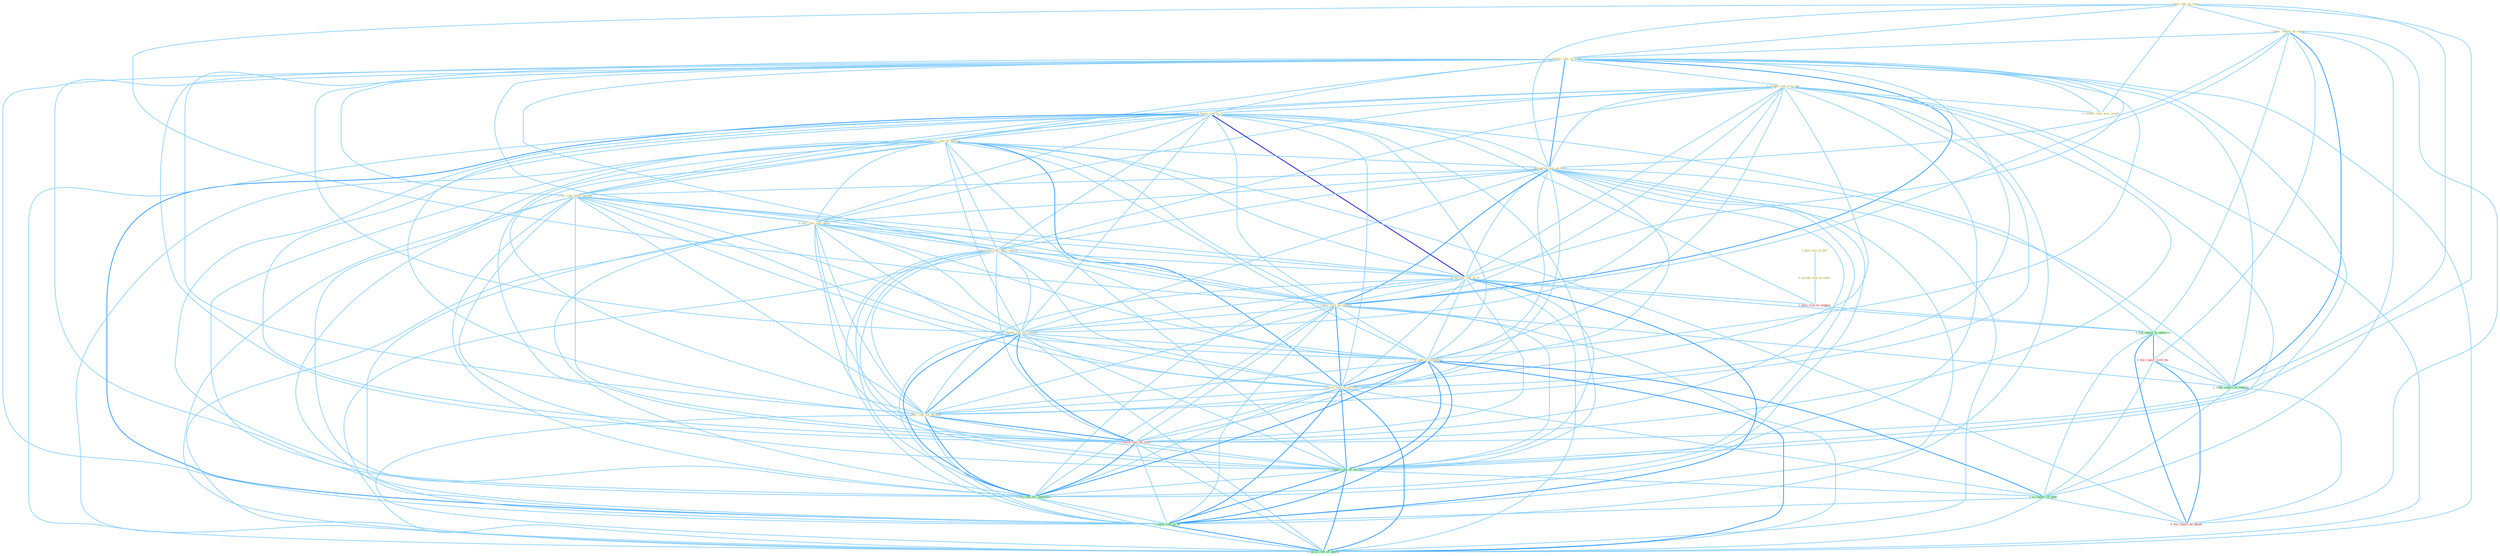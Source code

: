 Graph G{ 
    node
    [shape=polygon,style=filled,width=.5,height=.06,color="#BDFCC9",fixedsize=true,fontsize=4,
    fontcolor="#2f4f4f"];
    {node
    [color="#ffffe0", fontcolor="#8b7d6b"] "1_have_rule_on_time " "1_hear_report_on_experi " "1_plai_role_in_fall " "1_review_rate_on_bond " "0_produc_rate_over_dai " "0_accept_risk_in_order " "1_boost_rate_to_% " "0_rais_rate_by_million " "1_downgrad_rate_on_firm " "0_eas_rate_befor_spring " "0_turn_rate_sinc_debut " "1_entitynam_rate_after_expens " "0_increas_rate_to_% " "0_review_rule_over_month " "1_lower_rate_on_number " "0_retain_rate_for_period " "1_is_rate_of_entitynam " "1_lower_rate_of_million " "1_offer_rate_for_packag "}
{node [color="#fff0f5", fontcolor="#b22222"] "1_pose_risk_to_student " "0_file_report_with_the " "0_charg_rate_for_time " "0_file_report_by_phone "}
edge [color="#B0E2FF"];

	"1_have_rule_on_time " -- "1_hear_report_on_experi " [w="1", color="#87cefa" ];
	"1_have_rule_on_time " -- "1_review_rate_on_bond " [w="1", color="#87cefa" ];
	"1_have_rule_on_time " -- "1_downgrad_rate_on_firm " [w="1", color="#87cefa" ];
	"1_have_rule_on_time " -- "0_review_rule_over_month " [w="1", color="#87cefa" ];
	"1_have_rule_on_time " -- "1_lower_rate_on_number " [w="1", color="#87cefa" ];
	"1_have_rule_on_time " -- "0_charg_rate_for_time " [w="1", color="#87cefa" ];
	"1_have_rule_on_time " -- "1_relai_report_on_tendenc " [w="1", color="#87cefa" ];
	"1_hear_report_on_experi " -- "1_review_rate_on_bond " [w="1", color="#87cefa" ];
	"1_hear_report_on_experi " -- "1_downgrad_rate_on_firm " [w="1", color="#87cefa" ];
	"1_hear_report_on_experi " -- "1_lower_rate_on_number " [w="1", color="#87cefa" ];
	"1_hear_report_on_experi " -- "1_file_report_to_network " [w="1", color="#87cefa" ];
	"1_hear_report_on_experi " -- "0_file_report_with_the " [w="1", color="#87cefa" ];
	"1_hear_report_on_experi " -- "1_relai_report_on_tendenc " [w="2", color="#1e90ff" , len=0.8];
	"1_hear_report_on_experi " -- "1_is_report_of_topic " [w="1", color="#87cefa" ];
	"1_hear_report_on_experi " -- "0_file_report_by_phone " [w="1", color="#87cefa" ];
	"1_plai_role_in_fall " -- "0_accept_risk_in_order " [w="1", color="#87cefa" ];
	"1_review_rate_on_bond " -- "0_produc_rate_over_dai " [w="1", color="#87cefa" ];
	"1_review_rate_on_bond " -- "1_boost_rate_to_% " [w="1", color="#87cefa" ];
	"1_review_rate_on_bond " -- "0_rais_rate_by_million " [w="1", color="#87cefa" ];
	"1_review_rate_on_bond " -- "1_downgrad_rate_on_firm " [w="2", color="#1e90ff" , len=0.8];
	"1_review_rate_on_bond " -- "0_eas_rate_befor_spring " [w="1", color="#87cefa" ];
	"1_review_rate_on_bond " -- "0_turn_rate_sinc_debut " [w="1", color="#87cefa" ];
	"1_review_rate_on_bond " -- "1_entitynam_rate_after_expens " [w="1", color="#87cefa" ];
	"1_review_rate_on_bond " -- "0_increas_rate_to_% " [w="1", color="#87cefa" ];
	"1_review_rate_on_bond " -- "0_review_rule_over_month " [w="1", color="#87cefa" ];
	"1_review_rate_on_bond " -- "1_lower_rate_on_number " [w="2", color="#1e90ff" , len=0.8];
	"1_review_rate_on_bond " -- "0_retain_rate_for_period " [w="1", color="#87cefa" ];
	"1_review_rate_on_bond " -- "1_is_rate_of_entitynam " [w="1", color="#87cefa" ];
	"1_review_rate_on_bond " -- "1_lower_rate_of_million " [w="1", color="#87cefa" ];
	"1_review_rate_on_bond " -- "1_offer_rate_for_packag " [w="1", color="#87cefa" ];
	"1_review_rate_on_bond " -- "0_charg_rate_for_time " [w="1", color="#87cefa" ];
	"1_review_rate_on_bond " -- "1_expect_rate_of_increas " [w="1", color="#87cefa" ];
	"1_review_rate_on_bond " -- "1_relai_report_on_tendenc " [w="1", color="#87cefa" ];
	"1_review_rate_on_bond " -- "1_lift_rate_for_entitynam " [w="1", color="#87cefa" ];
	"1_review_rate_on_bond " -- "1_reach_rate_of_% " [w="1", color="#87cefa" ];
	"1_review_rate_on_bond " -- "1_calcul_rate_of_option " [w="1", color="#87cefa" ];
	"0_produc_rate_over_dai " -- "1_boost_rate_to_% " [w="1", color="#87cefa" ];
	"0_produc_rate_over_dai " -- "0_rais_rate_by_million " [w="1", color="#87cefa" ];
	"0_produc_rate_over_dai " -- "1_downgrad_rate_on_firm " [w="1", color="#87cefa" ];
	"0_produc_rate_over_dai " -- "0_eas_rate_befor_spring " [w="1", color="#87cefa" ];
	"0_produc_rate_over_dai " -- "0_turn_rate_sinc_debut " [w="1", color="#87cefa" ];
	"0_produc_rate_over_dai " -- "1_entitynam_rate_after_expens " [w="1", color="#87cefa" ];
	"0_produc_rate_over_dai " -- "0_increas_rate_to_% " [w="1", color="#87cefa" ];
	"0_produc_rate_over_dai " -- "0_review_rule_over_month " [w="1", color="#87cefa" ];
	"0_produc_rate_over_dai " -- "1_lower_rate_on_number " [w="1", color="#87cefa" ];
	"0_produc_rate_over_dai " -- "0_retain_rate_for_period " [w="1", color="#87cefa" ];
	"0_produc_rate_over_dai " -- "1_is_rate_of_entitynam " [w="1", color="#87cefa" ];
	"0_produc_rate_over_dai " -- "1_lower_rate_of_million " [w="1", color="#87cefa" ];
	"0_produc_rate_over_dai " -- "1_offer_rate_for_packag " [w="1", color="#87cefa" ];
	"0_produc_rate_over_dai " -- "0_charg_rate_for_time " [w="1", color="#87cefa" ];
	"0_produc_rate_over_dai " -- "1_expect_rate_of_increas " [w="1", color="#87cefa" ];
	"0_produc_rate_over_dai " -- "1_lift_rate_for_entitynam " [w="1", color="#87cefa" ];
	"0_produc_rate_over_dai " -- "1_reach_rate_of_% " [w="1", color="#87cefa" ];
	"0_produc_rate_over_dai " -- "1_calcul_rate_of_option " [w="1", color="#87cefa" ];
	"0_accept_risk_in_order " -- "1_pose_risk_to_student " [w="1", color="#87cefa" ];
	"1_boost_rate_to_% " -- "0_rais_rate_by_million " [w="1", color="#87cefa" ];
	"1_boost_rate_to_% " -- "1_downgrad_rate_on_firm " [w="1", color="#87cefa" ];
	"1_boost_rate_to_% " -- "0_eas_rate_befor_spring " [w="1", color="#87cefa" ];
	"1_boost_rate_to_% " -- "0_turn_rate_sinc_debut " [w="1", color="#87cefa" ];
	"1_boost_rate_to_% " -- "1_entitynam_rate_after_expens " [w="1", color="#87cefa" ];
	"1_boost_rate_to_% " -- "0_increas_rate_to_% " [w="3", color="#0000cd" , len=0.6];
	"1_boost_rate_to_% " -- "1_lower_rate_on_number " [w="1", color="#87cefa" ];
	"1_boost_rate_to_% " -- "0_retain_rate_for_period " [w="1", color="#87cefa" ];
	"1_boost_rate_to_% " -- "1_is_rate_of_entitynam " [w="1", color="#87cefa" ];
	"1_boost_rate_to_% " -- "1_lower_rate_of_million " [w="1", color="#87cefa" ];
	"1_boost_rate_to_% " -- "1_offer_rate_for_packag " [w="1", color="#87cefa" ];
	"1_boost_rate_to_% " -- "1_pose_risk_to_student " [w="1", color="#87cefa" ];
	"1_boost_rate_to_% " -- "1_file_report_to_network " [w="1", color="#87cefa" ];
	"1_boost_rate_to_% " -- "0_charg_rate_for_time " [w="1", color="#87cefa" ];
	"1_boost_rate_to_% " -- "1_expect_rate_of_increas " [w="1", color="#87cefa" ];
	"1_boost_rate_to_% " -- "1_lift_rate_for_entitynam " [w="1", color="#87cefa" ];
	"1_boost_rate_to_% " -- "1_reach_rate_of_% " [w="2", color="#1e90ff" , len=0.8];
	"1_boost_rate_to_% " -- "1_calcul_rate_of_option " [w="1", color="#87cefa" ];
	"0_rais_rate_by_million " -- "1_downgrad_rate_on_firm " [w="1", color="#87cefa" ];
	"0_rais_rate_by_million " -- "0_eas_rate_befor_spring " [w="1", color="#87cefa" ];
	"0_rais_rate_by_million " -- "0_turn_rate_sinc_debut " [w="1", color="#87cefa" ];
	"0_rais_rate_by_million " -- "1_entitynam_rate_after_expens " [w="1", color="#87cefa" ];
	"0_rais_rate_by_million " -- "0_increas_rate_to_% " [w="1", color="#87cefa" ];
	"0_rais_rate_by_million " -- "1_lower_rate_on_number " [w="1", color="#87cefa" ];
	"0_rais_rate_by_million " -- "0_retain_rate_for_period " [w="1", color="#87cefa" ];
	"0_rais_rate_by_million " -- "1_is_rate_of_entitynam " [w="1", color="#87cefa" ];
	"0_rais_rate_by_million " -- "1_lower_rate_of_million " [w="2", color="#1e90ff" , len=0.8];
	"0_rais_rate_by_million " -- "1_offer_rate_for_packag " [w="1", color="#87cefa" ];
	"0_rais_rate_by_million " -- "0_charg_rate_for_time " [w="1", color="#87cefa" ];
	"0_rais_rate_by_million " -- "1_expect_rate_of_increas " [w="1", color="#87cefa" ];
	"0_rais_rate_by_million " -- "1_lift_rate_for_entitynam " [w="1", color="#87cefa" ];
	"0_rais_rate_by_million " -- "1_reach_rate_of_% " [w="1", color="#87cefa" ];
	"0_rais_rate_by_million " -- "0_file_report_by_phone " [w="1", color="#87cefa" ];
	"0_rais_rate_by_million " -- "1_calcul_rate_of_option " [w="1", color="#87cefa" ];
	"1_downgrad_rate_on_firm " -- "0_eas_rate_befor_spring " [w="1", color="#87cefa" ];
	"1_downgrad_rate_on_firm " -- "0_turn_rate_sinc_debut " [w="1", color="#87cefa" ];
	"1_downgrad_rate_on_firm " -- "1_entitynam_rate_after_expens " [w="1", color="#87cefa" ];
	"1_downgrad_rate_on_firm " -- "0_increas_rate_to_% " [w="1", color="#87cefa" ];
	"1_downgrad_rate_on_firm " -- "1_lower_rate_on_number " [w="2", color="#1e90ff" , len=0.8];
	"1_downgrad_rate_on_firm " -- "0_retain_rate_for_period " [w="1", color="#87cefa" ];
	"1_downgrad_rate_on_firm " -- "1_is_rate_of_entitynam " [w="1", color="#87cefa" ];
	"1_downgrad_rate_on_firm " -- "1_lower_rate_of_million " [w="1", color="#87cefa" ];
	"1_downgrad_rate_on_firm " -- "1_offer_rate_for_packag " [w="1", color="#87cefa" ];
	"1_downgrad_rate_on_firm " -- "0_charg_rate_for_time " [w="1", color="#87cefa" ];
	"1_downgrad_rate_on_firm " -- "1_expect_rate_of_increas " [w="1", color="#87cefa" ];
	"1_downgrad_rate_on_firm " -- "1_relai_report_on_tendenc " [w="1", color="#87cefa" ];
	"1_downgrad_rate_on_firm " -- "1_lift_rate_for_entitynam " [w="1", color="#87cefa" ];
	"1_downgrad_rate_on_firm " -- "1_reach_rate_of_% " [w="1", color="#87cefa" ];
	"1_downgrad_rate_on_firm " -- "1_calcul_rate_of_option " [w="1", color="#87cefa" ];
	"0_eas_rate_befor_spring " -- "0_turn_rate_sinc_debut " [w="1", color="#87cefa" ];
	"0_eas_rate_befor_spring " -- "1_entitynam_rate_after_expens " [w="1", color="#87cefa" ];
	"0_eas_rate_befor_spring " -- "0_increas_rate_to_% " [w="1", color="#87cefa" ];
	"0_eas_rate_befor_spring " -- "1_lower_rate_on_number " [w="1", color="#87cefa" ];
	"0_eas_rate_befor_spring " -- "0_retain_rate_for_period " [w="1", color="#87cefa" ];
	"0_eas_rate_befor_spring " -- "1_is_rate_of_entitynam " [w="1", color="#87cefa" ];
	"0_eas_rate_befor_spring " -- "1_lower_rate_of_million " [w="1", color="#87cefa" ];
	"0_eas_rate_befor_spring " -- "1_offer_rate_for_packag " [w="1", color="#87cefa" ];
	"0_eas_rate_befor_spring " -- "0_charg_rate_for_time " [w="1", color="#87cefa" ];
	"0_eas_rate_befor_spring " -- "1_expect_rate_of_increas " [w="1", color="#87cefa" ];
	"0_eas_rate_befor_spring " -- "1_lift_rate_for_entitynam " [w="1", color="#87cefa" ];
	"0_eas_rate_befor_spring " -- "1_reach_rate_of_% " [w="1", color="#87cefa" ];
	"0_eas_rate_befor_spring " -- "1_calcul_rate_of_option " [w="1", color="#87cefa" ];
	"0_turn_rate_sinc_debut " -- "1_entitynam_rate_after_expens " [w="1", color="#87cefa" ];
	"0_turn_rate_sinc_debut " -- "0_increas_rate_to_% " [w="1", color="#87cefa" ];
	"0_turn_rate_sinc_debut " -- "1_lower_rate_on_number " [w="1", color="#87cefa" ];
	"0_turn_rate_sinc_debut " -- "0_retain_rate_for_period " [w="1", color="#87cefa" ];
	"0_turn_rate_sinc_debut " -- "1_is_rate_of_entitynam " [w="1", color="#87cefa" ];
	"0_turn_rate_sinc_debut " -- "1_lower_rate_of_million " [w="1", color="#87cefa" ];
	"0_turn_rate_sinc_debut " -- "1_offer_rate_for_packag " [w="1", color="#87cefa" ];
	"0_turn_rate_sinc_debut " -- "0_charg_rate_for_time " [w="1", color="#87cefa" ];
	"0_turn_rate_sinc_debut " -- "1_expect_rate_of_increas " [w="1", color="#87cefa" ];
	"0_turn_rate_sinc_debut " -- "1_lift_rate_for_entitynam " [w="1", color="#87cefa" ];
	"0_turn_rate_sinc_debut " -- "1_reach_rate_of_% " [w="1", color="#87cefa" ];
	"0_turn_rate_sinc_debut " -- "1_calcul_rate_of_option " [w="1", color="#87cefa" ];
	"1_entitynam_rate_after_expens " -- "0_increas_rate_to_% " [w="1", color="#87cefa" ];
	"1_entitynam_rate_after_expens " -- "1_lower_rate_on_number " [w="1", color="#87cefa" ];
	"1_entitynam_rate_after_expens " -- "0_retain_rate_for_period " [w="1", color="#87cefa" ];
	"1_entitynam_rate_after_expens " -- "1_is_rate_of_entitynam " [w="1", color="#87cefa" ];
	"1_entitynam_rate_after_expens " -- "1_lower_rate_of_million " [w="1", color="#87cefa" ];
	"1_entitynam_rate_after_expens " -- "1_offer_rate_for_packag " [w="1", color="#87cefa" ];
	"1_entitynam_rate_after_expens " -- "0_charg_rate_for_time " [w="1", color="#87cefa" ];
	"1_entitynam_rate_after_expens " -- "1_expect_rate_of_increas " [w="1", color="#87cefa" ];
	"1_entitynam_rate_after_expens " -- "1_lift_rate_for_entitynam " [w="1", color="#87cefa" ];
	"1_entitynam_rate_after_expens " -- "1_reach_rate_of_% " [w="1", color="#87cefa" ];
	"1_entitynam_rate_after_expens " -- "1_calcul_rate_of_option " [w="1", color="#87cefa" ];
	"0_increas_rate_to_% " -- "1_lower_rate_on_number " [w="1", color="#87cefa" ];
	"0_increas_rate_to_% " -- "0_retain_rate_for_period " [w="1", color="#87cefa" ];
	"0_increas_rate_to_% " -- "1_is_rate_of_entitynam " [w="1", color="#87cefa" ];
	"0_increas_rate_to_% " -- "1_lower_rate_of_million " [w="1", color="#87cefa" ];
	"0_increas_rate_to_% " -- "1_offer_rate_for_packag " [w="1", color="#87cefa" ];
	"0_increas_rate_to_% " -- "1_pose_risk_to_student " [w="1", color="#87cefa" ];
	"0_increas_rate_to_% " -- "1_file_report_to_network " [w="1", color="#87cefa" ];
	"0_increas_rate_to_% " -- "0_charg_rate_for_time " [w="1", color="#87cefa" ];
	"0_increas_rate_to_% " -- "1_expect_rate_of_increas " [w="1", color="#87cefa" ];
	"0_increas_rate_to_% " -- "1_lift_rate_for_entitynam " [w="1", color="#87cefa" ];
	"0_increas_rate_to_% " -- "1_reach_rate_of_% " [w="2", color="#1e90ff" , len=0.8];
	"0_increas_rate_to_% " -- "1_calcul_rate_of_option " [w="1", color="#87cefa" ];
	"1_lower_rate_on_number " -- "0_retain_rate_for_period " [w="1", color="#87cefa" ];
	"1_lower_rate_on_number " -- "1_is_rate_of_entitynam " [w="1", color="#87cefa" ];
	"1_lower_rate_on_number " -- "1_lower_rate_of_million " [w="2", color="#1e90ff" , len=0.8];
	"1_lower_rate_on_number " -- "1_offer_rate_for_packag " [w="1", color="#87cefa" ];
	"1_lower_rate_on_number " -- "0_charg_rate_for_time " [w="1", color="#87cefa" ];
	"1_lower_rate_on_number " -- "1_expect_rate_of_increas " [w="1", color="#87cefa" ];
	"1_lower_rate_on_number " -- "1_relai_report_on_tendenc " [w="1", color="#87cefa" ];
	"1_lower_rate_on_number " -- "1_lift_rate_for_entitynam " [w="1", color="#87cefa" ];
	"1_lower_rate_on_number " -- "1_reach_rate_of_% " [w="1", color="#87cefa" ];
	"1_lower_rate_on_number " -- "1_calcul_rate_of_option " [w="1", color="#87cefa" ];
	"0_retain_rate_for_period " -- "1_is_rate_of_entitynam " [w="1", color="#87cefa" ];
	"0_retain_rate_for_period " -- "1_lower_rate_of_million " [w="1", color="#87cefa" ];
	"0_retain_rate_for_period " -- "1_offer_rate_for_packag " [w="2", color="#1e90ff" , len=0.8];
	"0_retain_rate_for_period " -- "0_charg_rate_for_time " [w="2", color="#1e90ff" , len=0.8];
	"0_retain_rate_for_period " -- "1_expect_rate_of_increas " [w="1", color="#87cefa" ];
	"0_retain_rate_for_period " -- "1_lift_rate_for_entitynam " [w="2", color="#1e90ff" , len=0.8];
	"0_retain_rate_for_period " -- "1_reach_rate_of_% " [w="1", color="#87cefa" ];
	"0_retain_rate_for_period " -- "1_calcul_rate_of_option " [w="1", color="#87cefa" ];
	"1_is_rate_of_entitynam " -- "1_lower_rate_of_million " [w="2", color="#1e90ff" , len=0.8];
	"1_is_rate_of_entitynam " -- "1_offer_rate_for_packag " [w="1", color="#87cefa" ];
	"1_is_rate_of_entitynam " -- "0_charg_rate_for_time " [w="1", color="#87cefa" ];
	"1_is_rate_of_entitynam " -- "1_expect_rate_of_increas " [w="2", color="#1e90ff" , len=0.8];
	"1_is_rate_of_entitynam " -- "1_lift_rate_for_entitynam " [w="2", color="#1e90ff" , len=0.8];
	"1_is_rate_of_entitynam " -- "1_is_report_of_topic " [w="2", color="#1e90ff" , len=0.8];
	"1_is_rate_of_entitynam " -- "1_reach_rate_of_% " [w="2", color="#1e90ff" , len=0.8];
	"1_is_rate_of_entitynam " -- "1_calcul_rate_of_option " [w="2", color="#1e90ff" , len=0.8];
	"1_lower_rate_of_million " -- "1_offer_rate_for_packag " [w="1", color="#87cefa" ];
	"1_lower_rate_of_million " -- "0_charg_rate_for_time " [w="1", color="#87cefa" ];
	"1_lower_rate_of_million " -- "1_expect_rate_of_increas " [w="2", color="#1e90ff" , len=0.8];
	"1_lower_rate_of_million " -- "1_lift_rate_for_entitynam " [w="1", color="#87cefa" ];
	"1_lower_rate_of_million " -- "1_is_report_of_topic " [w="1", color="#87cefa" ];
	"1_lower_rate_of_million " -- "1_reach_rate_of_% " [w="2", color="#1e90ff" , len=0.8];
	"1_lower_rate_of_million " -- "1_calcul_rate_of_option " [w="2", color="#1e90ff" , len=0.8];
	"1_offer_rate_for_packag " -- "0_charg_rate_for_time " [w="2", color="#1e90ff" , len=0.8];
	"1_offer_rate_for_packag " -- "1_expect_rate_of_increas " [w="1", color="#87cefa" ];
	"1_offer_rate_for_packag " -- "1_lift_rate_for_entitynam " [w="2", color="#1e90ff" , len=0.8];
	"1_offer_rate_for_packag " -- "1_reach_rate_of_% " [w="1", color="#87cefa" ];
	"1_offer_rate_for_packag " -- "1_calcul_rate_of_option " [w="1", color="#87cefa" ];
	"1_pose_risk_to_student " -- "1_file_report_to_network " [w="1", color="#87cefa" ];
	"1_file_report_to_network " -- "0_file_report_with_the " [w="2", color="#1e90ff" , len=0.8];
	"1_file_report_to_network " -- "1_relai_report_on_tendenc " [w="1", color="#87cefa" ];
	"1_file_report_to_network " -- "1_is_report_of_topic " [w="1", color="#87cefa" ];
	"1_file_report_to_network " -- "0_file_report_by_phone " [w="2", color="#1e90ff" , len=0.8];
	"0_file_report_with_the " -- "1_relai_report_on_tendenc " [w="1", color="#87cefa" ];
	"0_file_report_with_the " -- "1_is_report_of_topic " [w="1", color="#87cefa" ];
	"0_file_report_with_the " -- "0_file_report_by_phone " [w="2", color="#1e90ff" , len=0.8];
	"0_charg_rate_for_time " -- "1_expect_rate_of_increas " [w="1", color="#87cefa" ];
	"0_charg_rate_for_time " -- "1_lift_rate_for_entitynam " [w="2", color="#1e90ff" , len=0.8];
	"0_charg_rate_for_time " -- "1_reach_rate_of_% " [w="1", color="#87cefa" ];
	"0_charg_rate_for_time " -- "1_calcul_rate_of_option " [w="1", color="#87cefa" ];
	"1_expect_rate_of_increas " -- "1_lift_rate_for_entitynam " [w="1", color="#87cefa" ];
	"1_expect_rate_of_increas " -- "1_is_report_of_topic " [w="1", color="#87cefa" ];
	"1_expect_rate_of_increas " -- "1_reach_rate_of_% " [w="2", color="#1e90ff" , len=0.8];
	"1_expect_rate_of_increas " -- "1_calcul_rate_of_option " [w="2", color="#1e90ff" , len=0.8];
	"1_relai_report_on_tendenc " -- "1_is_report_of_topic " [w="1", color="#87cefa" ];
	"1_relai_report_on_tendenc " -- "0_file_report_by_phone " [w="1", color="#87cefa" ];
	"1_lift_rate_for_entitynam " -- "1_reach_rate_of_% " [w="1", color="#87cefa" ];
	"1_lift_rate_for_entitynam " -- "1_calcul_rate_of_option " [w="1", color="#87cefa" ];
	"1_is_report_of_topic " -- "1_reach_rate_of_% " [w="1", color="#87cefa" ];
	"1_is_report_of_topic " -- "0_file_report_by_phone " [w="1", color="#87cefa" ];
	"1_is_report_of_topic " -- "1_calcul_rate_of_option " [w="1", color="#87cefa" ];
	"1_reach_rate_of_% " -- "1_calcul_rate_of_option " [w="2", color="#1e90ff" , len=0.8];
}